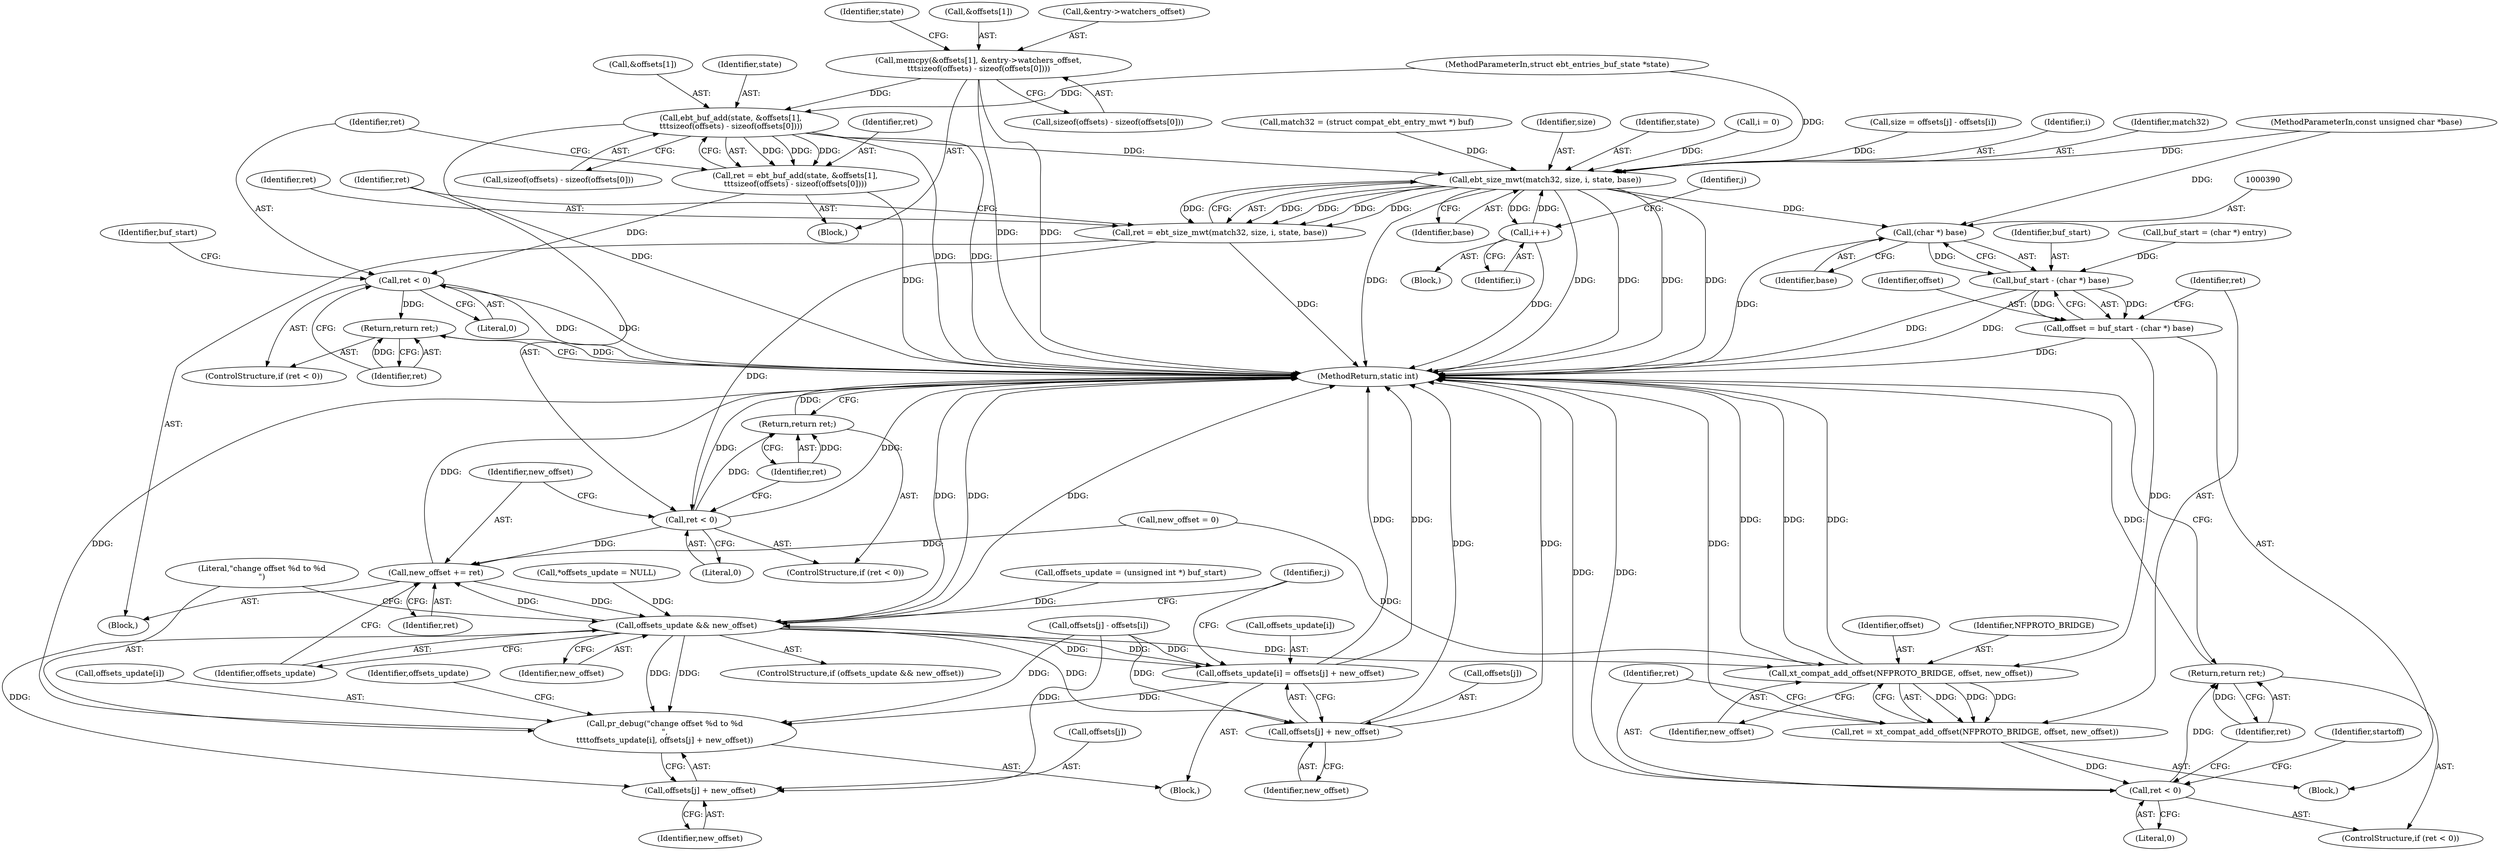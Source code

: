 digraph "0_linux_b71812168571fa55e44cdd0254471331b9c4c4c6_0@API" {
"1000185" [label="(Call,memcpy(&offsets[1], &entry->watchers_offset,\n\t\t\tsizeof(offsets) - sizeof(offsets[0])))"];
"1000222" [label="(Call,ebt_buf_add(state, &offsets[1],\n\t\t\tsizeof(offsets) - sizeof(offsets[0])))"];
"1000220" [label="(Call,ret = ebt_buf_add(state, &offsets[1],\n\t\t\tsizeof(offsets) - sizeof(offsets[0])))"];
"1000236" [label="(Call,ret < 0)"];
"1000239" [label="(Return,return ret;)"];
"1000338" [label="(Call,ebt_size_mwt(match32, size, i, state, base))"];
"1000298" [label="(Call,i++)"];
"1000336" [label="(Call,ret = ebt_size_mwt(match32, size, i, state, base))"];
"1000345" [label="(Call,ret < 0)"];
"1000348" [label="(Return,return ret;)"];
"1000350" [label="(Call,new_offset += ret)"];
"1000354" [label="(Call,offsets_update && new_offset)"];
"1000358" [label="(Call,pr_debug(\"change offset %d to %d\n\",\n\t\t\t\toffsets_update[i], offsets[j] + new_offset))"];
"1000363" [label="(Call,offsets[j] + new_offset)"];
"1000368" [label="(Call,offsets_update[i] = offsets[j] + new_offset)"];
"1000372" [label="(Call,offsets[j] + new_offset)"];
"1000394" [label="(Call,xt_compat_add_offset(NFPROTO_BRIDGE, offset, new_offset))"];
"1000392" [label="(Call,ret = xt_compat_add_offset(NFPROTO_BRIDGE, offset, new_offset))"];
"1000399" [label="(Call,ret < 0)"];
"1000402" [label="(Return,return ret;)"];
"1000389" [label="(Call,(char *) base)"];
"1000387" [label="(Call,buf_start - (char *) base)"];
"1000385" [label="(Call,offset = buf_start - (char *) base)"];
"1000345" [label="(Call,ret < 0)"];
"1000340" [label="(Identifier,size)"];
"1000242" [label="(Identifier,buf_start)"];
"1000194" [label="(Call,sizeof(offsets) - sizeof(offsets[0]))"];
"1000351" [label="(Identifier,new_offset)"];
"1000215" [label="(Call,offsets_update = (unsigned int *) buf_start)"];
"1000388" [label="(Identifier,buf_start)"];
"1000397" [label="(Identifier,new_offset)"];
"1000355" [label="(Identifier,offsets_update)"];
"1000403" [label="(Identifier,ret)"];
"1000224" [label="(Call,&offsets[1])"];
"1000368" [label="(Call,offsets_update[i] = offsets[j] + new_offset)"];
"1000387" [label="(Call,buf_start - (char *) base)"];
"1000367" [label="(Identifier,new_offset)"];
"1000240" [label="(Identifier,ret)"];
"1000222" [label="(Call,ebt_buf_add(state, &offsets[1],\n\t\t\tsizeof(offsets) - sizeof(offsets[0])))"];
"1000342" [label="(Identifier,state)"];
"1000360" [label="(Call,offsets_update[i])"];
"1000372" [label="(Call,offsets[j] + new_offset)"];
"1000239" [label="(Return,return ret;)"];
"1000106" [label="(MethodParameterIn,const unsigned char *base)"];
"1000359" [label="(Literal,\"change offset %d to %d\n\")"];
"1000401" [label="(Literal,0)"];
"1000357" [label="(Block,)"];
"1000220" [label="(Call,ret = ebt_buf_add(state, &offsets[1],\n\t\t\tsizeof(offsets) - sizeof(offsets[0])))"];
"1000356" [label="(Identifier,new_offset)"];
"1000286" [label="(Call,i = 0)"];
"1000370" [label="(Identifier,offsets_update)"];
"1000338" [label="(Call,ebt_size_mwt(match32, size, i, state, base))"];
"1000392" [label="(Call,ret = xt_compat_add_offset(NFPROTO_BRIDGE, offset, new_offset))"];
"1000108" [label="(MethodParameterIn,struct ebt_entries_buf_state *state)"];
"1000203" [label="(Identifier,state)"];
"1000350" [label="(Call,new_offset += ret)"];
"1000297" [label="(Identifier,j)"];
"1000396" [label="(Identifier,offset)"];
"1000327" [label="(Call,size = offsets[j] - offsets[i])"];
"1000295" [label="(Block,)"];
"1000383" [label="(Block,)"];
"1000228" [label="(Call,sizeof(offsets) - sizeof(offsets[0]))"];
"1000236" [label="(Call,ret < 0)"];
"1000343" [label="(Identifier,base)"];
"1000363" [label="(Call,offsets[j] + new_offset)"];
"1000358" [label="(Call,pr_debug(\"change offset %d to %d\n\",\n\t\t\t\toffsets_update[i], offsets[j] + new_offset))"];
"1000221" [label="(Identifier,ret)"];
"1000235" [label="(ControlStructure,if (ret < 0))"];
"1000238" [label="(Literal,0)"];
"1000376" [label="(Identifier,new_offset)"];
"1000353" [label="(ControlStructure,if (offsets_update && new_offset))"];
"1000369" [label="(Call,offsets_update[i])"];
"1000119" [label="(Call,*offsets_update = NULL)"];
"1000426" [label="(MethodReturn,static int)"];
"1000405" [label="(Identifier,startoff)"];
"1000398" [label="(ControlStructure,if (ret < 0))"];
"1000348" [label="(Return,return ret;)"];
"1000341" [label="(Identifier,i)"];
"1000339" [label="(Identifier,match32)"];
"1000186" [label="(Call,&offsets[1])"];
"1000389" [label="(Call,(char *) base)"];
"1000293" [label="(Identifier,j)"];
"1000300" [label="(Block,)"];
"1000190" [label="(Call,&entry->watchers_offset)"];
"1000241" [label="(Call,buf_start = (char *) entry)"];
"1000346" [label="(Identifier,ret)"];
"1000223" [label="(Identifier,state)"];
"1000322" [label="(Call,match32 = (struct compat_ebt_entry_mwt *) buf)"];
"1000349" [label="(Identifier,ret)"];
"1000185" [label="(Call,memcpy(&offsets[1], &entry->watchers_offset,\n\t\t\tsizeof(offsets) - sizeof(offsets[0])))"];
"1000354" [label="(Call,offsets_update && new_offset)"];
"1000394" [label="(Call,xt_compat_add_offset(NFPROTO_BRIDGE, offset, new_offset))"];
"1000393" [label="(Identifier,ret)"];
"1000329" [label="(Call,offsets[j] - offsets[i])"];
"1000114" [label="(Call,new_offset = 0)"];
"1000352" [label="(Identifier,ret)"];
"1000373" [label="(Call,offsets[j])"];
"1000336" [label="(Call,ret = ebt_size_mwt(match32, size, i, state, base))"];
"1000402" [label="(Return,return ret;)"];
"1000399" [label="(Call,ret < 0)"];
"1000299" [label="(Identifier,i)"];
"1000298" [label="(Call,i++)"];
"1000395" [label="(Identifier,NFPROTO_BRIDGE)"];
"1000386" [label="(Identifier,offset)"];
"1000391" [label="(Identifier,base)"];
"1000337" [label="(Identifier,ret)"];
"1000237" [label="(Identifier,ret)"];
"1000344" [label="(ControlStructure,if (ret < 0))"];
"1000109" [label="(Block,)"];
"1000347" [label="(Literal,0)"];
"1000385" [label="(Call,offset = buf_start - (char *) base)"];
"1000400" [label="(Identifier,ret)"];
"1000364" [label="(Call,offsets[j])"];
"1000185" -> "1000109"  [label="AST: "];
"1000185" -> "1000194"  [label="CFG: "];
"1000186" -> "1000185"  [label="AST: "];
"1000190" -> "1000185"  [label="AST: "];
"1000194" -> "1000185"  [label="AST: "];
"1000203" -> "1000185"  [label="CFG: "];
"1000185" -> "1000426"  [label="DDG: "];
"1000185" -> "1000426"  [label="DDG: "];
"1000185" -> "1000222"  [label="DDG: "];
"1000222" -> "1000220"  [label="AST: "];
"1000222" -> "1000228"  [label="CFG: "];
"1000223" -> "1000222"  [label="AST: "];
"1000224" -> "1000222"  [label="AST: "];
"1000228" -> "1000222"  [label="AST: "];
"1000220" -> "1000222"  [label="CFG: "];
"1000222" -> "1000426"  [label="DDG: "];
"1000222" -> "1000426"  [label="DDG: "];
"1000222" -> "1000426"  [label="DDG: "];
"1000222" -> "1000220"  [label="DDG: "];
"1000222" -> "1000220"  [label="DDG: "];
"1000222" -> "1000220"  [label="DDG: "];
"1000108" -> "1000222"  [label="DDG: "];
"1000222" -> "1000338"  [label="DDG: "];
"1000220" -> "1000109"  [label="AST: "];
"1000221" -> "1000220"  [label="AST: "];
"1000237" -> "1000220"  [label="CFG: "];
"1000220" -> "1000426"  [label="DDG: "];
"1000220" -> "1000236"  [label="DDG: "];
"1000236" -> "1000235"  [label="AST: "];
"1000236" -> "1000238"  [label="CFG: "];
"1000237" -> "1000236"  [label="AST: "];
"1000238" -> "1000236"  [label="AST: "];
"1000240" -> "1000236"  [label="CFG: "];
"1000242" -> "1000236"  [label="CFG: "];
"1000236" -> "1000426"  [label="DDG: "];
"1000236" -> "1000426"  [label="DDG: "];
"1000236" -> "1000239"  [label="DDG: "];
"1000239" -> "1000235"  [label="AST: "];
"1000239" -> "1000240"  [label="CFG: "];
"1000240" -> "1000239"  [label="AST: "];
"1000426" -> "1000239"  [label="CFG: "];
"1000239" -> "1000426"  [label="DDG: "];
"1000240" -> "1000239"  [label="DDG: "];
"1000338" -> "1000336"  [label="AST: "];
"1000338" -> "1000343"  [label="CFG: "];
"1000339" -> "1000338"  [label="AST: "];
"1000340" -> "1000338"  [label="AST: "];
"1000341" -> "1000338"  [label="AST: "];
"1000342" -> "1000338"  [label="AST: "];
"1000343" -> "1000338"  [label="AST: "];
"1000336" -> "1000338"  [label="CFG: "];
"1000338" -> "1000426"  [label="DDG: "];
"1000338" -> "1000426"  [label="DDG: "];
"1000338" -> "1000426"  [label="DDG: "];
"1000338" -> "1000426"  [label="DDG: "];
"1000338" -> "1000426"  [label="DDG: "];
"1000338" -> "1000298"  [label="DDG: "];
"1000338" -> "1000336"  [label="DDG: "];
"1000338" -> "1000336"  [label="DDG: "];
"1000338" -> "1000336"  [label="DDG: "];
"1000338" -> "1000336"  [label="DDG: "];
"1000338" -> "1000336"  [label="DDG: "];
"1000322" -> "1000338"  [label="DDG: "];
"1000327" -> "1000338"  [label="DDG: "];
"1000286" -> "1000338"  [label="DDG: "];
"1000298" -> "1000338"  [label="DDG: "];
"1000108" -> "1000338"  [label="DDG: "];
"1000106" -> "1000338"  [label="DDG: "];
"1000338" -> "1000389"  [label="DDG: "];
"1000298" -> "1000295"  [label="AST: "];
"1000298" -> "1000299"  [label="CFG: "];
"1000299" -> "1000298"  [label="AST: "];
"1000293" -> "1000298"  [label="CFG: "];
"1000298" -> "1000426"  [label="DDG: "];
"1000336" -> "1000300"  [label="AST: "];
"1000337" -> "1000336"  [label="AST: "];
"1000346" -> "1000336"  [label="CFG: "];
"1000336" -> "1000426"  [label="DDG: "];
"1000336" -> "1000345"  [label="DDG: "];
"1000345" -> "1000344"  [label="AST: "];
"1000345" -> "1000347"  [label="CFG: "];
"1000346" -> "1000345"  [label="AST: "];
"1000347" -> "1000345"  [label="AST: "];
"1000349" -> "1000345"  [label="CFG: "];
"1000351" -> "1000345"  [label="CFG: "];
"1000345" -> "1000426"  [label="DDG: "];
"1000345" -> "1000426"  [label="DDG: "];
"1000345" -> "1000348"  [label="DDG: "];
"1000345" -> "1000350"  [label="DDG: "];
"1000348" -> "1000344"  [label="AST: "];
"1000348" -> "1000349"  [label="CFG: "];
"1000349" -> "1000348"  [label="AST: "];
"1000426" -> "1000348"  [label="CFG: "];
"1000348" -> "1000426"  [label="DDG: "];
"1000349" -> "1000348"  [label="DDG: "];
"1000350" -> "1000300"  [label="AST: "];
"1000350" -> "1000352"  [label="CFG: "];
"1000351" -> "1000350"  [label="AST: "];
"1000352" -> "1000350"  [label="AST: "];
"1000355" -> "1000350"  [label="CFG: "];
"1000350" -> "1000426"  [label="DDG: "];
"1000354" -> "1000350"  [label="DDG: "];
"1000114" -> "1000350"  [label="DDG: "];
"1000350" -> "1000354"  [label="DDG: "];
"1000354" -> "1000353"  [label="AST: "];
"1000354" -> "1000355"  [label="CFG: "];
"1000354" -> "1000356"  [label="CFG: "];
"1000355" -> "1000354"  [label="AST: "];
"1000356" -> "1000354"  [label="AST: "];
"1000359" -> "1000354"  [label="CFG: "];
"1000297" -> "1000354"  [label="CFG: "];
"1000354" -> "1000426"  [label="DDG: "];
"1000354" -> "1000426"  [label="DDG: "];
"1000354" -> "1000426"  [label="DDG: "];
"1000368" -> "1000354"  [label="DDG: "];
"1000215" -> "1000354"  [label="DDG: "];
"1000119" -> "1000354"  [label="DDG: "];
"1000354" -> "1000358"  [label="DDG: "];
"1000354" -> "1000358"  [label="DDG: "];
"1000354" -> "1000363"  [label="DDG: "];
"1000354" -> "1000368"  [label="DDG: "];
"1000354" -> "1000372"  [label="DDG: "];
"1000354" -> "1000394"  [label="DDG: "];
"1000358" -> "1000357"  [label="AST: "];
"1000358" -> "1000363"  [label="CFG: "];
"1000359" -> "1000358"  [label="AST: "];
"1000360" -> "1000358"  [label="AST: "];
"1000363" -> "1000358"  [label="AST: "];
"1000370" -> "1000358"  [label="CFG: "];
"1000358" -> "1000426"  [label="DDG: "];
"1000368" -> "1000358"  [label="DDG: "];
"1000329" -> "1000358"  [label="DDG: "];
"1000363" -> "1000367"  [label="CFG: "];
"1000364" -> "1000363"  [label="AST: "];
"1000367" -> "1000363"  [label="AST: "];
"1000329" -> "1000363"  [label="DDG: "];
"1000368" -> "1000357"  [label="AST: "];
"1000368" -> "1000372"  [label="CFG: "];
"1000369" -> "1000368"  [label="AST: "];
"1000372" -> "1000368"  [label="AST: "];
"1000297" -> "1000368"  [label="CFG: "];
"1000368" -> "1000426"  [label="DDG: "];
"1000368" -> "1000426"  [label="DDG: "];
"1000329" -> "1000368"  [label="DDG: "];
"1000372" -> "1000376"  [label="CFG: "];
"1000373" -> "1000372"  [label="AST: "];
"1000376" -> "1000372"  [label="AST: "];
"1000372" -> "1000426"  [label="DDG: "];
"1000372" -> "1000426"  [label="DDG: "];
"1000329" -> "1000372"  [label="DDG: "];
"1000394" -> "1000392"  [label="AST: "];
"1000394" -> "1000397"  [label="CFG: "];
"1000395" -> "1000394"  [label="AST: "];
"1000396" -> "1000394"  [label="AST: "];
"1000397" -> "1000394"  [label="AST: "];
"1000392" -> "1000394"  [label="CFG: "];
"1000394" -> "1000426"  [label="DDG: "];
"1000394" -> "1000426"  [label="DDG: "];
"1000394" -> "1000426"  [label="DDG: "];
"1000394" -> "1000392"  [label="DDG: "];
"1000394" -> "1000392"  [label="DDG: "];
"1000394" -> "1000392"  [label="DDG: "];
"1000385" -> "1000394"  [label="DDG: "];
"1000114" -> "1000394"  [label="DDG: "];
"1000392" -> "1000383"  [label="AST: "];
"1000393" -> "1000392"  [label="AST: "];
"1000400" -> "1000392"  [label="CFG: "];
"1000392" -> "1000426"  [label="DDG: "];
"1000392" -> "1000399"  [label="DDG: "];
"1000399" -> "1000398"  [label="AST: "];
"1000399" -> "1000401"  [label="CFG: "];
"1000400" -> "1000399"  [label="AST: "];
"1000401" -> "1000399"  [label="AST: "];
"1000403" -> "1000399"  [label="CFG: "];
"1000405" -> "1000399"  [label="CFG: "];
"1000399" -> "1000426"  [label="DDG: "];
"1000399" -> "1000426"  [label="DDG: "];
"1000399" -> "1000402"  [label="DDG: "];
"1000402" -> "1000398"  [label="AST: "];
"1000402" -> "1000403"  [label="CFG: "];
"1000403" -> "1000402"  [label="AST: "];
"1000426" -> "1000402"  [label="CFG: "];
"1000402" -> "1000426"  [label="DDG: "];
"1000403" -> "1000402"  [label="DDG: "];
"1000389" -> "1000387"  [label="AST: "];
"1000389" -> "1000391"  [label="CFG: "];
"1000390" -> "1000389"  [label="AST: "];
"1000391" -> "1000389"  [label="AST: "];
"1000387" -> "1000389"  [label="CFG: "];
"1000389" -> "1000426"  [label="DDG: "];
"1000389" -> "1000387"  [label="DDG: "];
"1000106" -> "1000389"  [label="DDG: "];
"1000387" -> "1000385"  [label="AST: "];
"1000388" -> "1000387"  [label="AST: "];
"1000385" -> "1000387"  [label="CFG: "];
"1000387" -> "1000426"  [label="DDG: "];
"1000387" -> "1000426"  [label="DDG: "];
"1000387" -> "1000385"  [label="DDG: "];
"1000387" -> "1000385"  [label="DDG: "];
"1000241" -> "1000387"  [label="DDG: "];
"1000385" -> "1000383"  [label="AST: "];
"1000386" -> "1000385"  [label="AST: "];
"1000393" -> "1000385"  [label="CFG: "];
"1000385" -> "1000426"  [label="DDG: "];
}
